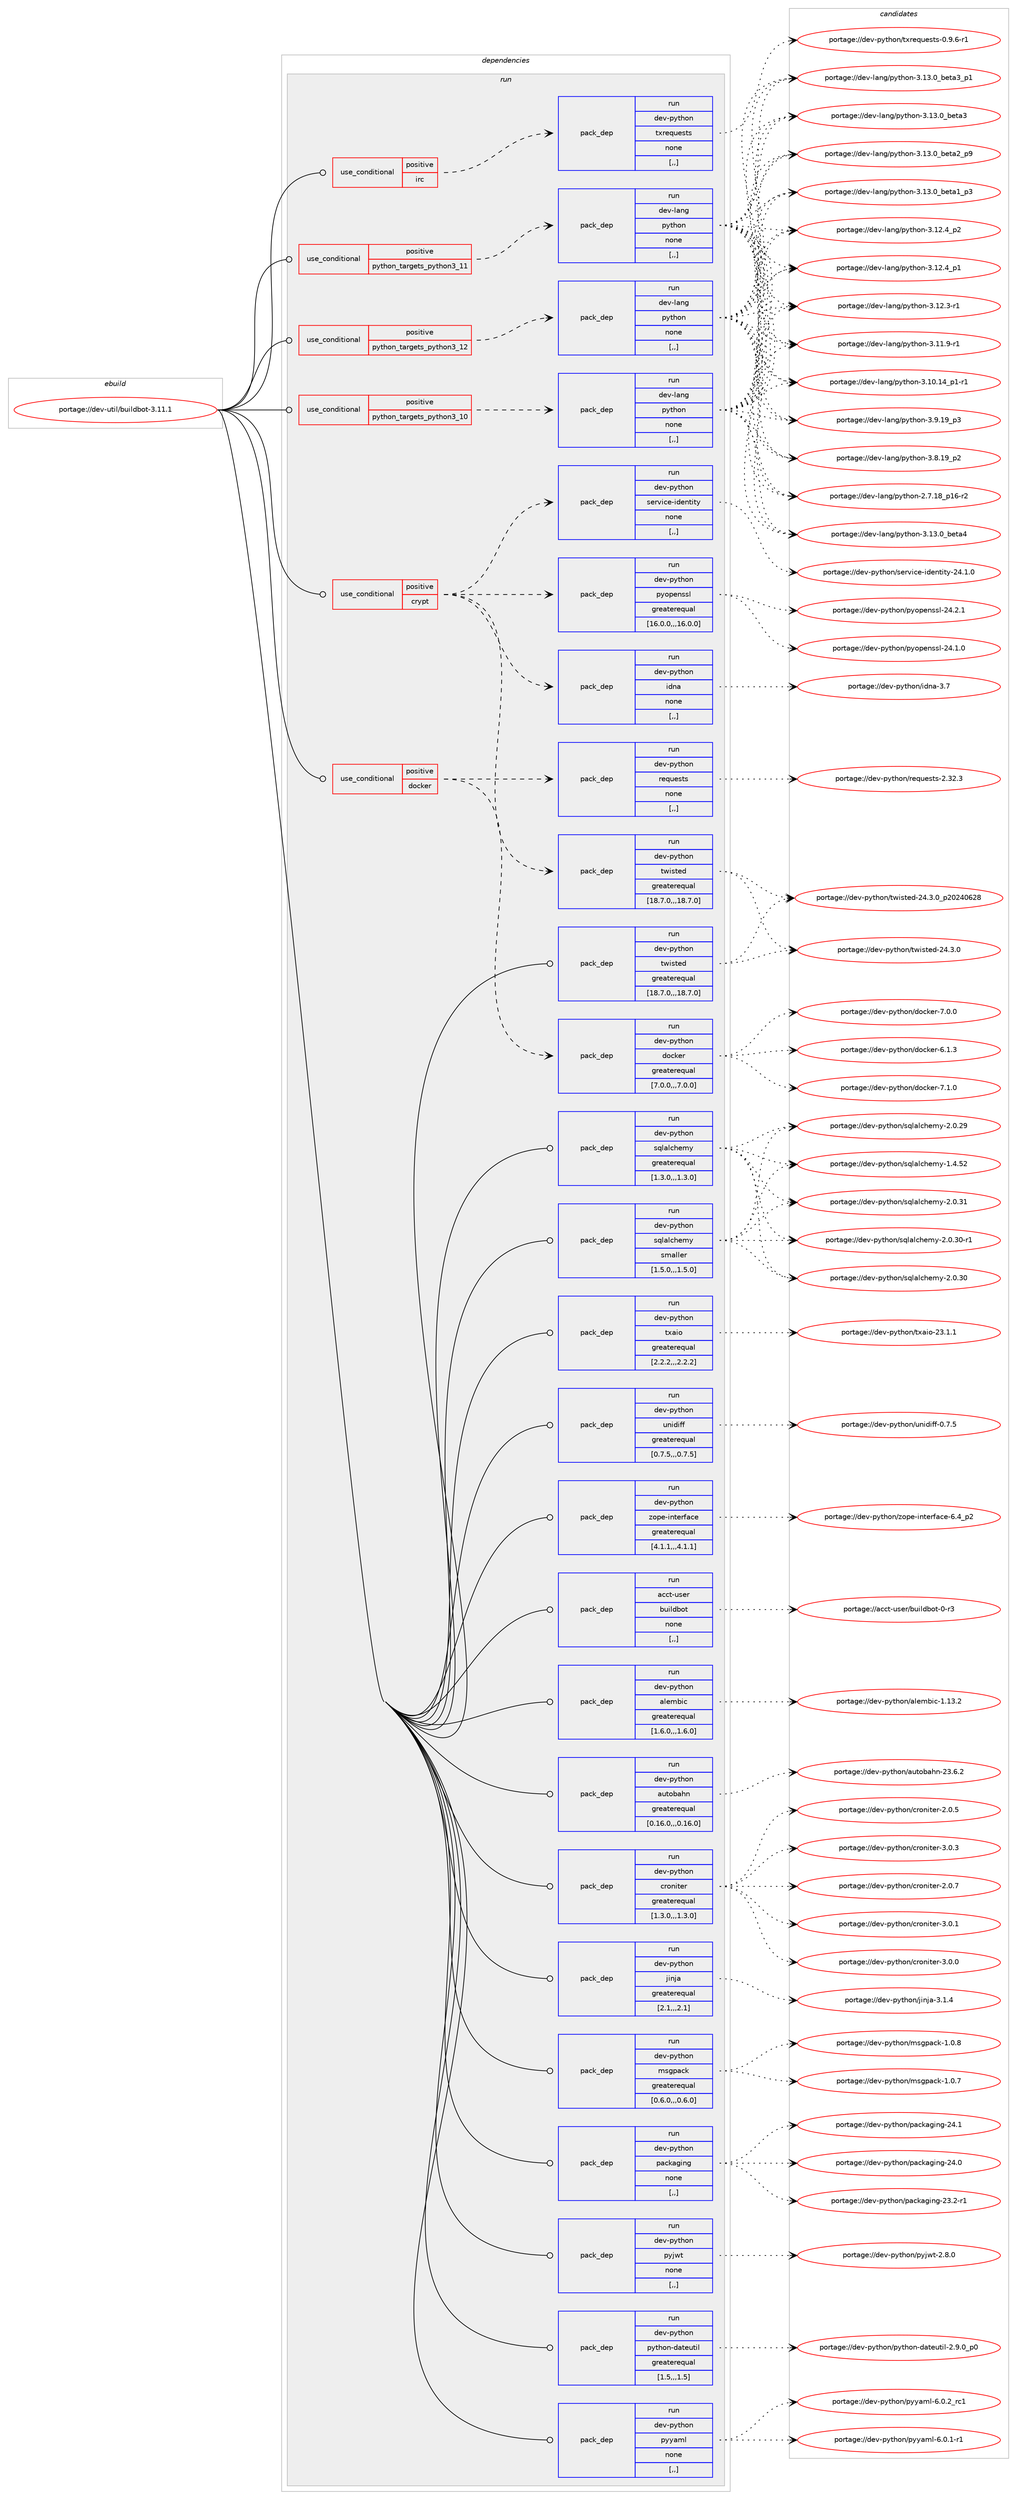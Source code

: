 digraph prolog {

# *************
# Graph options
# *************

newrank=true;
concentrate=true;
compound=true;
graph [rankdir=LR,fontname=Helvetica,fontsize=10,ranksep=1.5];#, ranksep=2.5, nodesep=0.2];
edge  [arrowhead=vee];
node  [fontname=Helvetica,fontsize=10];

# **********
# The ebuild
# **********

subgraph cluster_leftcol {
color=gray;
label=<<i>ebuild</i>>;
id [label="portage://dev-util/buildbot-3.11.1", color=red, width=4, href="../dev-util/buildbot-3.11.1.svg"];
}

# ****************
# The dependencies
# ****************

subgraph cluster_midcol {
color=gray;
label=<<i>dependencies</i>>;
subgraph cluster_compile {
fillcolor="#eeeeee";
style=filled;
label=<<i>compile</i>>;
}
subgraph cluster_compileandrun {
fillcolor="#eeeeee";
style=filled;
label=<<i>compile and run</i>>;
}
subgraph cluster_run {
fillcolor="#eeeeee";
style=filled;
label=<<i>run</i>>;
subgraph cond59259 {
dependency210800 [label=<<TABLE BORDER="0" CELLBORDER="1" CELLSPACING="0" CELLPADDING="4"><TR><TD ROWSPAN="3" CELLPADDING="10">use_conditional</TD></TR><TR><TD>positive</TD></TR><TR><TD>crypt</TD></TR></TABLE>>, shape=none, color=red];
subgraph pack150145 {
dependency210801 [label=<<TABLE BORDER="0" CELLBORDER="1" CELLSPACING="0" CELLPADDING="4" WIDTH="220"><TR><TD ROWSPAN="6" CELLPADDING="30">pack_dep</TD></TR><TR><TD WIDTH="110">run</TD></TR><TR><TD>dev-python</TD></TR><TR><TD>pyopenssl</TD></TR><TR><TD>greaterequal</TD></TR><TR><TD>[16.0.0,,,16.0.0]</TD></TR></TABLE>>, shape=none, color=blue];
}
dependency210800:e -> dependency210801:w [weight=20,style="dashed",arrowhead="vee"];
subgraph pack150146 {
dependency210802 [label=<<TABLE BORDER="0" CELLBORDER="1" CELLSPACING="0" CELLPADDING="4" WIDTH="220"><TR><TD ROWSPAN="6" CELLPADDING="30">pack_dep</TD></TR><TR><TD WIDTH="110">run</TD></TR><TR><TD>dev-python</TD></TR><TR><TD>service-identity</TD></TR><TR><TD>none</TD></TR><TR><TD>[,,]</TD></TR></TABLE>>, shape=none, color=blue];
}
dependency210800:e -> dependency210802:w [weight=20,style="dashed",arrowhead="vee"];
subgraph pack150147 {
dependency210803 [label=<<TABLE BORDER="0" CELLBORDER="1" CELLSPACING="0" CELLPADDING="4" WIDTH="220"><TR><TD ROWSPAN="6" CELLPADDING="30">pack_dep</TD></TR><TR><TD WIDTH="110">run</TD></TR><TR><TD>dev-python</TD></TR><TR><TD>twisted</TD></TR><TR><TD>greaterequal</TD></TR><TR><TD>[18.7.0,,,18.7.0]</TD></TR></TABLE>>, shape=none, color=blue];
}
dependency210800:e -> dependency210803:w [weight=20,style="dashed",arrowhead="vee"];
subgraph pack150148 {
dependency210804 [label=<<TABLE BORDER="0" CELLBORDER="1" CELLSPACING="0" CELLPADDING="4" WIDTH="220"><TR><TD ROWSPAN="6" CELLPADDING="30">pack_dep</TD></TR><TR><TD WIDTH="110">run</TD></TR><TR><TD>dev-python</TD></TR><TR><TD>idna</TD></TR><TR><TD>none</TD></TR><TR><TD>[,,]</TD></TR></TABLE>>, shape=none, color=blue];
}
dependency210800:e -> dependency210804:w [weight=20,style="dashed",arrowhead="vee"];
}
id:e -> dependency210800:w [weight=20,style="solid",arrowhead="odot"];
subgraph cond59260 {
dependency210805 [label=<<TABLE BORDER="0" CELLBORDER="1" CELLSPACING="0" CELLPADDING="4"><TR><TD ROWSPAN="3" CELLPADDING="10">use_conditional</TD></TR><TR><TD>positive</TD></TR><TR><TD>docker</TD></TR></TABLE>>, shape=none, color=red];
subgraph pack150149 {
dependency210806 [label=<<TABLE BORDER="0" CELLBORDER="1" CELLSPACING="0" CELLPADDING="4" WIDTH="220"><TR><TD ROWSPAN="6" CELLPADDING="30">pack_dep</TD></TR><TR><TD WIDTH="110">run</TD></TR><TR><TD>dev-python</TD></TR><TR><TD>docker</TD></TR><TR><TD>greaterequal</TD></TR><TR><TD>[7.0.0,,,7.0.0]</TD></TR></TABLE>>, shape=none, color=blue];
}
dependency210805:e -> dependency210806:w [weight=20,style="dashed",arrowhead="vee"];
subgraph pack150150 {
dependency210807 [label=<<TABLE BORDER="0" CELLBORDER="1" CELLSPACING="0" CELLPADDING="4" WIDTH="220"><TR><TD ROWSPAN="6" CELLPADDING="30">pack_dep</TD></TR><TR><TD WIDTH="110">run</TD></TR><TR><TD>dev-python</TD></TR><TR><TD>requests</TD></TR><TR><TD>none</TD></TR><TR><TD>[,,]</TD></TR></TABLE>>, shape=none, color=blue];
}
dependency210805:e -> dependency210807:w [weight=20,style="dashed",arrowhead="vee"];
}
id:e -> dependency210805:w [weight=20,style="solid",arrowhead="odot"];
subgraph cond59261 {
dependency210808 [label=<<TABLE BORDER="0" CELLBORDER="1" CELLSPACING="0" CELLPADDING="4"><TR><TD ROWSPAN="3" CELLPADDING="10">use_conditional</TD></TR><TR><TD>positive</TD></TR><TR><TD>irc</TD></TR></TABLE>>, shape=none, color=red];
subgraph pack150151 {
dependency210809 [label=<<TABLE BORDER="0" CELLBORDER="1" CELLSPACING="0" CELLPADDING="4" WIDTH="220"><TR><TD ROWSPAN="6" CELLPADDING="30">pack_dep</TD></TR><TR><TD WIDTH="110">run</TD></TR><TR><TD>dev-python</TD></TR><TR><TD>txrequests</TD></TR><TR><TD>none</TD></TR><TR><TD>[,,]</TD></TR></TABLE>>, shape=none, color=blue];
}
dependency210808:e -> dependency210809:w [weight=20,style="dashed",arrowhead="vee"];
}
id:e -> dependency210808:w [weight=20,style="solid",arrowhead="odot"];
subgraph cond59262 {
dependency210810 [label=<<TABLE BORDER="0" CELLBORDER="1" CELLSPACING="0" CELLPADDING="4"><TR><TD ROWSPAN="3" CELLPADDING="10">use_conditional</TD></TR><TR><TD>positive</TD></TR><TR><TD>python_targets_python3_10</TD></TR></TABLE>>, shape=none, color=red];
subgraph pack150152 {
dependency210811 [label=<<TABLE BORDER="0" CELLBORDER="1" CELLSPACING="0" CELLPADDING="4" WIDTH="220"><TR><TD ROWSPAN="6" CELLPADDING="30">pack_dep</TD></TR><TR><TD WIDTH="110">run</TD></TR><TR><TD>dev-lang</TD></TR><TR><TD>python</TD></TR><TR><TD>none</TD></TR><TR><TD>[,,]</TD></TR></TABLE>>, shape=none, color=blue];
}
dependency210810:e -> dependency210811:w [weight=20,style="dashed",arrowhead="vee"];
}
id:e -> dependency210810:w [weight=20,style="solid",arrowhead="odot"];
subgraph cond59263 {
dependency210812 [label=<<TABLE BORDER="0" CELLBORDER="1" CELLSPACING="0" CELLPADDING="4"><TR><TD ROWSPAN="3" CELLPADDING="10">use_conditional</TD></TR><TR><TD>positive</TD></TR><TR><TD>python_targets_python3_11</TD></TR></TABLE>>, shape=none, color=red];
subgraph pack150153 {
dependency210813 [label=<<TABLE BORDER="0" CELLBORDER="1" CELLSPACING="0" CELLPADDING="4" WIDTH="220"><TR><TD ROWSPAN="6" CELLPADDING="30">pack_dep</TD></TR><TR><TD WIDTH="110">run</TD></TR><TR><TD>dev-lang</TD></TR><TR><TD>python</TD></TR><TR><TD>none</TD></TR><TR><TD>[,,]</TD></TR></TABLE>>, shape=none, color=blue];
}
dependency210812:e -> dependency210813:w [weight=20,style="dashed",arrowhead="vee"];
}
id:e -> dependency210812:w [weight=20,style="solid",arrowhead="odot"];
subgraph cond59264 {
dependency210814 [label=<<TABLE BORDER="0" CELLBORDER="1" CELLSPACING="0" CELLPADDING="4"><TR><TD ROWSPAN="3" CELLPADDING="10">use_conditional</TD></TR><TR><TD>positive</TD></TR><TR><TD>python_targets_python3_12</TD></TR></TABLE>>, shape=none, color=red];
subgraph pack150154 {
dependency210815 [label=<<TABLE BORDER="0" CELLBORDER="1" CELLSPACING="0" CELLPADDING="4" WIDTH="220"><TR><TD ROWSPAN="6" CELLPADDING="30">pack_dep</TD></TR><TR><TD WIDTH="110">run</TD></TR><TR><TD>dev-lang</TD></TR><TR><TD>python</TD></TR><TR><TD>none</TD></TR><TR><TD>[,,]</TD></TR></TABLE>>, shape=none, color=blue];
}
dependency210814:e -> dependency210815:w [weight=20,style="dashed",arrowhead="vee"];
}
id:e -> dependency210814:w [weight=20,style="solid",arrowhead="odot"];
subgraph pack150155 {
dependency210816 [label=<<TABLE BORDER="0" CELLBORDER="1" CELLSPACING="0" CELLPADDING="4" WIDTH="220"><TR><TD ROWSPAN="6" CELLPADDING="30">pack_dep</TD></TR><TR><TD WIDTH="110">run</TD></TR><TR><TD>acct-user</TD></TR><TR><TD>buildbot</TD></TR><TR><TD>none</TD></TR><TR><TD>[,,]</TD></TR></TABLE>>, shape=none, color=blue];
}
id:e -> dependency210816:w [weight=20,style="solid",arrowhead="odot"];
subgraph pack150156 {
dependency210817 [label=<<TABLE BORDER="0" CELLBORDER="1" CELLSPACING="0" CELLPADDING="4" WIDTH="220"><TR><TD ROWSPAN="6" CELLPADDING="30">pack_dep</TD></TR><TR><TD WIDTH="110">run</TD></TR><TR><TD>dev-python</TD></TR><TR><TD>alembic</TD></TR><TR><TD>greaterequal</TD></TR><TR><TD>[1.6.0,,,1.6.0]</TD></TR></TABLE>>, shape=none, color=blue];
}
id:e -> dependency210817:w [weight=20,style="solid",arrowhead="odot"];
subgraph pack150157 {
dependency210818 [label=<<TABLE BORDER="0" CELLBORDER="1" CELLSPACING="0" CELLPADDING="4" WIDTH="220"><TR><TD ROWSPAN="6" CELLPADDING="30">pack_dep</TD></TR><TR><TD WIDTH="110">run</TD></TR><TR><TD>dev-python</TD></TR><TR><TD>autobahn</TD></TR><TR><TD>greaterequal</TD></TR><TR><TD>[0.16.0,,,0.16.0]</TD></TR></TABLE>>, shape=none, color=blue];
}
id:e -> dependency210818:w [weight=20,style="solid",arrowhead="odot"];
subgraph pack150158 {
dependency210819 [label=<<TABLE BORDER="0" CELLBORDER="1" CELLSPACING="0" CELLPADDING="4" WIDTH="220"><TR><TD ROWSPAN="6" CELLPADDING="30">pack_dep</TD></TR><TR><TD WIDTH="110">run</TD></TR><TR><TD>dev-python</TD></TR><TR><TD>croniter</TD></TR><TR><TD>greaterequal</TD></TR><TR><TD>[1.3.0,,,1.3.0]</TD></TR></TABLE>>, shape=none, color=blue];
}
id:e -> dependency210819:w [weight=20,style="solid",arrowhead="odot"];
subgraph pack150159 {
dependency210820 [label=<<TABLE BORDER="0" CELLBORDER="1" CELLSPACING="0" CELLPADDING="4" WIDTH="220"><TR><TD ROWSPAN="6" CELLPADDING="30">pack_dep</TD></TR><TR><TD WIDTH="110">run</TD></TR><TR><TD>dev-python</TD></TR><TR><TD>jinja</TD></TR><TR><TD>greaterequal</TD></TR><TR><TD>[2.1,,,2.1]</TD></TR></TABLE>>, shape=none, color=blue];
}
id:e -> dependency210820:w [weight=20,style="solid",arrowhead="odot"];
subgraph pack150160 {
dependency210821 [label=<<TABLE BORDER="0" CELLBORDER="1" CELLSPACING="0" CELLPADDING="4" WIDTH="220"><TR><TD ROWSPAN="6" CELLPADDING="30">pack_dep</TD></TR><TR><TD WIDTH="110">run</TD></TR><TR><TD>dev-python</TD></TR><TR><TD>msgpack</TD></TR><TR><TD>greaterequal</TD></TR><TR><TD>[0.6.0,,,0.6.0]</TD></TR></TABLE>>, shape=none, color=blue];
}
id:e -> dependency210821:w [weight=20,style="solid",arrowhead="odot"];
subgraph pack150161 {
dependency210822 [label=<<TABLE BORDER="0" CELLBORDER="1" CELLSPACING="0" CELLPADDING="4" WIDTH="220"><TR><TD ROWSPAN="6" CELLPADDING="30">pack_dep</TD></TR><TR><TD WIDTH="110">run</TD></TR><TR><TD>dev-python</TD></TR><TR><TD>packaging</TD></TR><TR><TD>none</TD></TR><TR><TD>[,,]</TD></TR></TABLE>>, shape=none, color=blue];
}
id:e -> dependency210822:w [weight=20,style="solid",arrowhead="odot"];
subgraph pack150162 {
dependency210823 [label=<<TABLE BORDER="0" CELLBORDER="1" CELLSPACING="0" CELLPADDING="4" WIDTH="220"><TR><TD ROWSPAN="6" CELLPADDING="30">pack_dep</TD></TR><TR><TD WIDTH="110">run</TD></TR><TR><TD>dev-python</TD></TR><TR><TD>pyjwt</TD></TR><TR><TD>none</TD></TR><TR><TD>[,,]</TD></TR></TABLE>>, shape=none, color=blue];
}
id:e -> dependency210823:w [weight=20,style="solid",arrowhead="odot"];
subgraph pack150163 {
dependency210824 [label=<<TABLE BORDER="0" CELLBORDER="1" CELLSPACING="0" CELLPADDING="4" WIDTH="220"><TR><TD ROWSPAN="6" CELLPADDING="30">pack_dep</TD></TR><TR><TD WIDTH="110">run</TD></TR><TR><TD>dev-python</TD></TR><TR><TD>python-dateutil</TD></TR><TR><TD>greaterequal</TD></TR><TR><TD>[1.5,,,1.5]</TD></TR></TABLE>>, shape=none, color=blue];
}
id:e -> dependency210824:w [weight=20,style="solid",arrowhead="odot"];
subgraph pack150164 {
dependency210825 [label=<<TABLE BORDER="0" CELLBORDER="1" CELLSPACING="0" CELLPADDING="4" WIDTH="220"><TR><TD ROWSPAN="6" CELLPADDING="30">pack_dep</TD></TR><TR><TD WIDTH="110">run</TD></TR><TR><TD>dev-python</TD></TR><TR><TD>pyyaml</TD></TR><TR><TD>none</TD></TR><TR><TD>[,,]</TD></TR></TABLE>>, shape=none, color=blue];
}
id:e -> dependency210825:w [weight=20,style="solid",arrowhead="odot"];
subgraph pack150165 {
dependency210826 [label=<<TABLE BORDER="0" CELLBORDER="1" CELLSPACING="0" CELLPADDING="4" WIDTH="220"><TR><TD ROWSPAN="6" CELLPADDING="30">pack_dep</TD></TR><TR><TD WIDTH="110">run</TD></TR><TR><TD>dev-python</TD></TR><TR><TD>sqlalchemy</TD></TR><TR><TD>greaterequal</TD></TR><TR><TD>[1.3.0,,,1.3.0]</TD></TR></TABLE>>, shape=none, color=blue];
}
id:e -> dependency210826:w [weight=20,style="solid",arrowhead="odot"];
subgraph pack150166 {
dependency210827 [label=<<TABLE BORDER="0" CELLBORDER="1" CELLSPACING="0" CELLPADDING="4" WIDTH="220"><TR><TD ROWSPAN="6" CELLPADDING="30">pack_dep</TD></TR><TR><TD WIDTH="110">run</TD></TR><TR><TD>dev-python</TD></TR><TR><TD>sqlalchemy</TD></TR><TR><TD>smaller</TD></TR><TR><TD>[1.5.0,,,1.5.0]</TD></TR></TABLE>>, shape=none, color=blue];
}
id:e -> dependency210827:w [weight=20,style="solid",arrowhead="odot"];
subgraph pack150167 {
dependency210828 [label=<<TABLE BORDER="0" CELLBORDER="1" CELLSPACING="0" CELLPADDING="4" WIDTH="220"><TR><TD ROWSPAN="6" CELLPADDING="30">pack_dep</TD></TR><TR><TD WIDTH="110">run</TD></TR><TR><TD>dev-python</TD></TR><TR><TD>twisted</TD></TR><TR><TD>greaterequal</TD></TR><TR><TD>[18.7.0,,,18.7.0]</TD></TR></TABLE>>, shape=none, color=blue];
}
id:e -> dependency210828:w [weight=20,style="solid",arrowhead="odot"];
subgraph pack150168 {
dependency210829 [label=<<TABLE BORDER="0" CELLBORDER="1" CELLSPACING="0" CELLPADDING="4" WIDTH="220"><TR><TD ROWSPAN="6" CELLPADDING="30">pack_dep</TD></TR><TR><TD WIDTH="110">run</TD></TR><TR><TD>dev-python</TD></TR><TR><TD>txaio</TD></TR><TR><TD>greaterequal</TD></TR><TR><TD>[2.2.2,,,2.2.2]</TD></TR></TABLE>>, shape=none, color=blue];
}
id:e -> dependency210829:w [weight=20,style="solid",arrowhead="odot"];
subgraph pack150169 {
dependency210830 [label=<<TABLE BORDER="0" CELLBORDER="1" CELLSPACING="0" CELLPADDING="4" WIDTH="220"><TR><TD ROWSPAN="6" CELLPADDING="30">pack_dep</TD></TR><TR><TD WIDTH="110">run</TD></TR><TR><TD>dev-python</TD></TR><TR><TD>unidiff</TD></TR><TR><TD>greaterequal</TD></TR><TR><TD>[0.7.5,,,0.7.5]</TD></TR></TABLE>>, shape=none, color=blue];
}
id:e -> dependency210830:w [weight=20,style="solid",arrowhead="odot"];
subgraph pack150170 {
dependency210831 [label=<<TABLE BORDER="0" CELLBORDER="1" CELLSPACING="0" CELLPADDING="4" WIDTH="220"><TR><TD ROWSPAN="6" CELLPADDING="30">pack_dep</TD></TR><TR><TD WIDTH="110">run</TD></TR><TR><TD>dev-python</TD></TR><TR><TD>zope-interface</TD></TR><TR><TD>greaterequal</TD></TR><TR><TD>[4.1.1,,,4.1.1]</TD></TR></TABLE>>, shape=none, color=blue];
}
id:e -> dependency210831:w [weight=20,style="solid",arrowhead="odot"];
}
}

# **************
# The candidates
# **************

subgraph cluster_choices {
rank=same;
color=gray;
label=<<i>candidates</i>>;

subgraph choice150145 {
color=black;
nodesep=1;
choice100101118451121211161041111104711212111111210111011511510845505246504649 [label="portage://dev-python/pyopenssl-24.2.1", color=red, width=4,href="../dev-python/pyopenssl-24.2.1.svg"];
choice100101118451121211161041111104711212111111210111011511510845505246494648 [label="portage://dev-python/pyopenssl-24.1.0", color=red, width=4,href="../dev-python/pyopenssl-24.1.0.svg"];
dependency210801:e -> choice100101118451121211161041111104711212111111210111011511510845505246504649:w [style=dotted,weight="100"];
dependency210801:e -> choice100101118451121211161041111104711212111111210111011511510845505246494648:w [style=dotted,weight="100"];
}
subgraph choice150146 {
color=black;
nodesep=1;
choice1001011184511212111610411111047115101114118105991014510510010111011610511612145505246494648 [label="portage://dev-python/service-identity-24.1.0", color=red, width=4,href="../dev-python/service-identity-24.1.0.svg"];
dependency210802:e -> choice1001011184511212111610411111047115101114118105991014510510010111011610511612145505246494648:w [style=dotted,weight="100"];
}
subgraph choice150147 {
color=black;
nodesep=1;
choice100101118451121211161041111104711611910511511610110045505246514648951125048505248545056 [label="portage://dev-python/twisted-24.3.0_p20240628", color=red, width=4,href="../dev-python/twisted-24.3.0_p20240628.svg"];
choice100101118451121211161041111104711611910511511610110045505246514648 [label="portage://dev-python/twisted-24.3.0", color=red, width=4,href="../dev-python/twisted-24.3.0.svg"];
dependency210803:e -> choice100101118451121211161041111104711611910511511610110045505246514648951125048505248545056:w [style=dotted,weight="100"];
dependency210803:e -> choice100101118451121211161041111104711611910511511610110045505246514648:w [style=dotted,weight="100"];
}
subgraph choice150148 {
color=black;
nodesep=1;
choice10010111845112121116104111110471051001109745514655 [label="portage://dev-python/idna-3.7", color=red, width=4,href="../dev-python/idna-3.7.svg"];
dependency210804:e -> choice10010111845112121116104111110471051001109745514655:w [style=dotted,weight="100"];
}
subgraph choice150149 {
color=black;
nodesep=1;
choice100101118451121211161041111104710011199107101114455546494648 [label="portage://dev-python/docker-7.1.0", color=red, width=4,href="../dev-python/docker-7.1.0.svg"];
choice100101118451121211161041111104710011199107101114455546484648 [label="portage://dev-python/docker-7.0.0", color=red, width=4,href="../dev-python/docker-7.0.0.svg"];
choice100101118451121211161041111104710011199107101114455446494651 [label="portage://dev-python/docker-6.1.3", color=red, width=4,href="../dev-python/docker-6.1.3.svg"];
dependency210806:e -> choice100101118451121211161041111104710011199107101114455546494648:w [style=dotted,weight="100"];
dependency210806:e -> choice100101118451121211161041111104710011199107101114455546484648:w [style=dotted,weight="100"];
dependency210806:e -> choice100101118451121211161041111104710011199107101114455446494651:w [style=dotted,weight="100"];
}
subgraph choice150150 {
color=black;
nodesep=1;
choice100101118451121211161041111104711410111311710111511611545504651504651 [label="portage://dev-python/requests-2.32.3", color=red, width=4,href="../dev-python/requests-2.32.3.svg"];
dependency210807:e -> choice100101118451121211161041111104711410111311710111511611545504651504651:w [style=dotted,weight="100"];
}
subgraph choice150151 {
color=black;
nodesep=1;
choice10010111845112121116104111110471161201141011131171011151161154548465746544511449 [label="portage://dev-python/txrequests-0.9.6-r1", color=red, width=4,href="../dev-python/txrequests-0.9.6-r1.svg"];
dependency210809:e -> choice10010111845112121116104111110471161201141011131171011151161154548465746544511449:w [style=dotted,weight="100"];
}
subgraph choice150152 {
color=black;
nodesep=1;
choice1001011184510897110103471121211161041111104551464951464895981011169752 [label="portage://dev-lang/python-3.13.0_beta4", color=red, width=4,href="../dev-lang/python-3.13.0_beta4.svg"];
choice10010111845108971101034711212111610411111045514649514648959810111697519511249 [label="portage://dev-lang/python-3.13.0_beta3_p1", color=red, width=4,href="../dev-lang/python-3.13.0_beta3_p1.svg"];
choice1001011184510897110103471121211161041111104551464951464895981011169751 [label="portage://dev-lang/python-3.13.0_beta3", color=red, width=4,href="../dev-lang/python-3.13.0_beta3.svg"];
choice10010111845108971101034711212111610411111045514649514648959810111697509511257 [label="portage://dev-lang/python-3.13.0_beta2_p9", color=red, width=4,href="../dev-lang/python-3.13.0_beta2_p9.svg"];
choice10010111845108971101034711212111610411111045514649514648959810111697499511251 [label="portage://dev-lang/python-3.13.0_beta1_p3", color=red, width=4,href="../dev-lang/python-3.13.0_beta1_p3.svg"];
choice100101118451089711010347112121116104111110455146495046529511250 [label="portage://dev-lang/python-3.12.4_p2", color=red, width=4,href="../dev-lang/python-3.12.4_p2.svg"];
choice100101118451089711010347112121116104111110455146495046529511249 [label="portage://dev-lang/python-3.12.4_p1", color=red, width=4,href="../dev-lang/python-3.12.4_p1.svg"];
choice100101118451089711010347112121116104111110455146495046514511449 [label="portage://dev-lang/python-3.12.3-r1", color=red, width=4,href="../dev-lang/python-3.12.3-r1.svg"];
choice100101118451089711010347112121116104111110455146494946574511449 [label="portage://dev-lang/python-3.11.9-r1", color=red, width=4,href="../dev-lang/python-3.11.9-r1.svg"];
choice100101118451089711010347112121116104111110455146494846495295112494511449 [label="portage://dev-lang/python-3.10.14_p1-r1", color=red, width=4,href="../dev-lang/python-3.10.14_p1-r1.svg"];
choice100101118451089711010347112121116104111110455146574649579511251 [label="portage://dev-lang/python-3.9.19_p3", color=red, width=4,href="../dev-lang/python-3.9.19_p3.svg"];
choice100101118451089711010347112121116104111110455146564649579511250 [label="portage://dev-lang/python-3.8.19_p2", color=red, width=4,href="../dev-lang/python-3.8.19_p2.svg"];
choice100101118451089711010347112121116104111110455046554649569511249544511450 [label="portage://dev-lang/python-2.7.18_p16-r2", color=red, width=4,href="../dev-lang/python-2.7.18_p16-r2.svg"];
dependency210811:e -> choice1001011184510897110103471121211161041111104551464951464895981011169752:w [style=dotted,weight="100"];
dependency210811:e -> choice10010111845108971101034711212111610411111045514649514648959810111697519511249:w [style=dotted,weight="100"];
dependency210811:e -> choice1001011184510897110103471121211161041111104551464951464895981011169751:w [style=dotted,weight="100"];
dependency210811:e -> choice10010111845108971101034711212111610411111045514649514648959810111697509511257:w [style=dotted,weight="100"];
dependency210811:e -> choice10010111845108971101034711212111610411111045514649514648959810111697499511251:w [style=dotted,weight="100"];
dependency210811:e -> choice100101118451089711010347112121116104111110455146495046529511250:w [style=dotted,weight="100"];
dependency210811:e -> choice100101118451089711010347112121116104111110455146495046529511249:w [style=dotted,weight="100"];
dependency210811:e -> choice100101118451089711010347112121116104111110455146495046514511449:w [style=dotted,weight="100"];
dependency210811:e -> choice100101118451089711010347112121116104111110455146494946574511449:w [style=dotted,weight="100"];
dependency210811:e -> choice100101118451089711010347112121116104111110455146494846495295112494511449:w [style=dotted,weight="100"];
dependency210811:e -> choice100101118451089711010347112121116104111110455146574649579511251:w [style=dotted,weight="100"];
dependency210811:e -> choice100101118451089711010347112121116104111110455146564649579511250:w [style=dotted,weight="100"];
dependency210811:e -> choice100101118451089711010347112121116104111110455046554649569511249544511450:w [style=dotted,weight="100"];
}
subgraph choice150153 {
color=black;
nodesep=1;
choice1001011184510897110103471121211161041111104551464951464895981011169752 [label="portage://dev-lang/python-3.13.0_beta4", color=red, width=4,href="../dev-lang/python-3.13.0_beta4.svg"];
choice10010111845108971101034711212111610411111045514649514648959810111697519511249 [label="portage://dev-lang/python-3.13.0_beta3_p1", color=red, width=4,href="../dev-lang/python-3.13.0_beta3_p1.svg"];
choice1001011184510897110103471121211161041111104551464951464895981011169751 [label="portage://dev-lang/python-3.13.0_beta3", color=red, width=4,href="../dev-lang/python-3.13.0_beta3.svg"];
choice10010111845108971101034711212111610411111045514649514648959810111697509511257 [label="portage://dev-lang/python-3.13.0_beta2_p9", color=red, width=4,href="../dev-lang/python-3.13.0_beta2_p9.svg"];
choice10010111845108971101034711212111610411111045514649514648959810111697499511251 [label="portage://dev-lang/python-3.13.0_beta1_p3", color=red, width=4,href="../dev-lang/python-3.13.0_beta1_p3.svg"];
choice100101118451089711010347112121116104111110455146495046529511250 [label="portage://dev-lang/python-3.12.4_p2", color=red, width=4,href="../dev-lang/python-3.12.4_p2.svg"];
choice100101118451089711010347112121116104111110455146495046529511249 [label="portage://dev-lang/python-3.12.4_p1", color=red, width=4,href="../dev-lang/python-3.12.4_p1.svg"];
choice100101118451089711010347112121116104111110455146495046514511449 [label="portage://dev-lang/python-3.12.3-r1", color=red, width=4,href="../dev-lang/python-3.12.3-r1.svg"];
choice100101118451089711010347112121116104111110455146494946574511449 [label="portage://dev-lang/python-3.11.9-r1", color=red, width=4,href="../dev-lang/python-3.11.9-r1.svg"];
choice100101118451089711010347112121116104111110455146494846495295112494511449 [label="portage://dev-lang/python-3.10.14_p1-r1", color=red, width=4,href="../dev-lang/python-3.10.14_p1-r1.svg"];
choice100101118451089711010347112121116104111110455146574649579511251 [label="portage://dev-lang/python-3.9.19_p3", color=red, width=4,href="../dev-lang/python-3.9.19_p3.svg"];
choice100101118451089711010347112121116104111110455146564649579511250 [label="portage://dev-lang/python-3.8.19_p2", color=red, width=4,href="../dev-lang/python-3.8.19_p2.svg"];
choice100101118451089711010347112121116104111110455046554649569511249544511450 [label="portage://dev-lang/python-2.7.18_p16-r2", color=red, width=4,href="../dev-lang/python-2.7.18_p16-r2.svg"];
dependency210813:e -> choice1001011184510897110103471121211161041111104551464951464895981011169752:w [style=dotted,weight="100"];
dependency210813:e -> choice10010111845108971101034711212111610411111045514649514648959810111697519511249:w [style=dotted,weight="100"];
dependency210813:e -> choice1001011184510897110103471121211161041111104551464951464895981011169751:w [style=dotted,weight="100"];
dependency210813:e -> choice10010111845108971101034711212111610411111045514649514648959810111697509511257:w [style=dotted,weight="100"];
dependency210813:e -> choice10010111845108971101034711212111610411111045514649514648959810111697499511251:w [style=dotted,weight="100"];
dependency210813:e -> choice100101118451089711010347112121116104111110455146495046529511250:w [style=dotted,weight="100"];
dependency210813:e -> choice100101118451089711010347112121116104111110455146495046529511249:w [style=dotted,weight="100"];
dependency210813:e -> choice100101118451089711010347112121116104111110455146495046514511449:w [style=dotted,weight="100"];
dependency210813:e -> choice100101118451089711010347112121116104111110455146494946574511449:w [style=dotted,weight="100"];
dependency210813:e -> choice100101118451089711010347112121116104111110455146494846495295112494511449:w [style=dotted,weight="100"];
dependency210813:e -> choice100101118451089711010347112121116104111110455146574649579511251:w [style=dotted,weight="100"];
dependency210813:e -> choice100101118451089711010347112121116104111110455146564649579511250:w [style=dotted,weight="100"];
dependency210813:e -> choice100101118451089711010347112121116104111110455046554649569511249544511450:w [style=dotted,weight="100"];
}
subgraph choice150154 {
color=black;
nodesep=1;
choice1001011184510897110103471121211161041111104551464951464895981011169752 [label="portage://dev-lang/python-3.13.0_beta4", color=red, width=4,href="../dev-lang/python-3.13.0_beta4.svg"];
choice10010111845108971101034711212111610411111045514649514648959810111697519511249 [label="portage://dev-lang/python-3.13.0_beta3_p1", color=red, width=4,href="../dev-lang/python-3.13.0_beta3_p1.svg"];
choice1001011184510897110103471121211161041111104551464951464895981011169751 [label="portage://dev-lang/python-3.13.0_beta3", color=red, width=4,href="../dev-lang/python-3.13.0_beta3.svg"];
choice10010111845108971101034711212111610411111045514649514648959810111697509511257 [label="portage://dev-lang/python-3.13.0_beta2_p9", color=red, width=4,href="../dev-lang/python-3.13.0_beta2_p9.svg"];
choice10010111845108971101034711212111610411111045514649514648959810111697499511251 [label="portage://dev-lang/python-3.13.0_beta1_p3", color=red, width=4,href="../dev-lang/python-3.13.0_beta1_p3.svg"];
choice100101118451089711010347112121116104111110455146495046529511250 [label="portage://dev-lang/python-3.12.4_p2", color=red, width=4,href="../dev-lang/python-3.12.4_p2.svg"];
choice100101118451089711010347112121116104111110455146495046529511249 [label="portage://dev-lang/python-3.12.4_p1", color=red, width=4,href="../dev-lang/python-3.12.4_p1.svg"];
choice100101118451089711010347112121116104111110455146495046514511449 [label="portage://dev-lang/python-3.12.3-r1", color=red, width=4,href="../dev-lang/python-3.12.3-r1.svg"];
choice100101118451089711010347112121116104111110455146494946574511449 [label="portage://dev-lang/python-3.11.9-r1", color=red, width=4,href="../dev-lang/python-3.11.9-r1.svg"];
choice100101118451089711010347112121116104111110455146494846495295112494511449 [label="portage://dev-lang/python-3.10.14_p1-r1", color=red, width=4,href="../dev-lang/python-3.10.14_p1-r1.svg"];
choice100101118451089711010347112121116104111110455146574649579511251 [label="portage://dev-lang/python-3.9.19_p3", color=red, width=4,href="../dev-lang/python-3.9.19_p3.svg"];
choice100101118451089711010347112121116104111110455146564649579511250 [label="portage://dev-lang/python-3.8.19_p2", color=red, width=4,href="../dev-lang/python-3.8.19_p2.svg"];
choice100101118451089711010347112121116104111110455046554649569511249544511450 [label="portage://dev-lang/python-2.7.18_p16-r2", color=red, width=4,href="../dev-lang/python-2.7.18_p16-r2.svg"];
dependency210815:e -> choice1001011184510897110103471121211161041111104551464951464895981011169752:w [style=dotted,weight="100"];
dependency210815:e -> choice10010111845108971101034711212111610411111045514649514648959810111697519511249:w [style=dotted,weight="100"];
dependency210815:e -> choice1001011184510897110103471121211161041111104551464951464895981011169751:w [style=dotted,weight="100"];
dependency210815:e -> choice10010111845108971101034711212111610411111045514649514648959810111697509511257:w [style=dotted,weight="100"];
dependency210815:e -> choice10010111845108971101034711212111610411111045514649514648959810111697499511251:w [style=dotted,weight="100"];
dependency210815:e -> choice100101118451089711010347112121116104111110455146495046529511250:w [style=dotted,weight="100"];
dependency210815:e -> choice100101118451089711010347112121116104111110455146495046529511249:w [style=dotted,weight="100"];
dependency210815:e -> choice100101118451089711010347112121116104111110455146495046514511449:w [style=dotted,weight="100"];
dependency210815:e -> choice100101118451089711010347112121116104111110455146494946574511449:w [style=dotted,weight="100"];
dependency210815:e -> choice100101118451089711010347112121116104111110455146494846495295112494511449:w [style=dotted,weight="100"];
dependency210815:e -> choice100101118451089711010347112121116104111110455146574649579511251:w [style=dotted,weight="100"];
dependency210815:e -> choice100101118451089711010347112121116104111110455146564649579511250:w [style=dotted,weight="100"];
dependency210815:e -> choice100101118451089711010347112121116104111110455046554649569511249544511450:w [style=dotted,weight="100"];
}
subgraph choice150155 {
color=black;
nodesep=1;
choice9799991164511711510111447981171051081009811111645484511451 [label="portage://acct-user/buildbot-0-r3", color=red, width=4,href="../acct-user/buildbot-0-r3.svg"];
dependency210816:e -> choice9799991164511711510111447981171051081009811111645484511451:w [style=dotted,weight="100"];
}
subgraph choice150156 {
color=black;
nodesep=1;
choice100101118451121211161041111104797108101109981059945494649514650 [label="portage://dev-python/alembic-1.13.2", color=red, width=4,href="../dev-python/alembic-1.13.2.svg"];
dependency210817:e -> choice100101118451121211161041111104797108101109981059945494649514650:w [style=dotted,weight="100"];
}
subgraph choice150157 {
color=black;
nodesep=1;
choice100101118451121211161041111104797117116111989710411045505146544650 [label="portage://dev-python/autobahn-23.6.2", color=red, width=4,href="../dev-python/autobahn-23.6.2.svg"];
dependency210818:e -> choice100101118451121211161041111104797117116111989710411045505146544650:w [style=dotted,weight="100"];
}
subgraph choice150158 {
color=black;
nodesep=1;
choice100101118451121211161041111104799114111110105116101114455146484651 [label="portage://dev-python/croniter-3.0.3", color=red, width=4,href="../dev-python/croniter-3.0.3.svg"];
choice100101118451121211161041111104799114111110105116101114455146484649 [label="portage://dev-python/croniter-3.0.1", color=red, width=4,href="../dev-python/croniter-3.0.1.svg"];
choice100101118451121211161041111104799114111110105116101114455146484648 [label="portage://dev-python/croniter-3.0.0", color=red, width=4,href="../dev-python/croniter-3.0.0.svg"];
choice100101118451121211161041111104799114111110105116101114455046484655 [label="portage://dev-python/croniter-2.0.7", color=red, width=4,href="../dev-python/croniter-2.0.7.svg"];
choice100101118451121211161041111104799114111110105116101114455046484653 [label="portage://dev-python/croniter-2.0.5", color=red, width=4,href="../dev-python/croniter-2.0.5.svg"];
dependency210819:e -> choice100101118451121211161041111104799114111110105116101114455146484651:w [style=dotted,weight="100"];
dependency210819:e -> choice100101118451121211161041111104799114111110105116101114455146484649:w [style=dotted,weight="100"];
dependency210819:e -> choice100101118451121211161041111104799114111110105116101114455146484648:w [style=dotted,weight="100"];
dependency210819:e -> choice100101118451121211161041111104799114111110105116101114455046484655:w [style=dotted,weight="100"];
dependency210819:e -> choice100101118451121211161041111104799114111110105116101114455046484653:w [style=dotted,weight="100"];
}
subgraph choice150159 {
color=black;
nodesep=1;
choice100101118451121211161041111104710610511010697455146494652 [label="portage://dev-python/jinja-3.1.4", color=red, width=4,href="../dev-python/jinja-3.1.4.svg"];
dependency210820:e -> choice100101118451121211161041111104710610511010697455146494652:w [style=dotted,weight="100"];
}
subgraph choice150160 {
color=black;
nodesep=1;
choice10010111845112121116104111110471091151031129799107454946484656 [label="portage://dev-python/msgpack-1.0.8", color=red, width=4,href="../dev-python/msgpack-1.0.8.svg"];
choice10010111845112121116104111110471091151031129799107454946484655 [label="portage://dev-python/msgpack-1.0.7", color=red, width=4,href="../dev-python/msgpack-1.0.7.svg"];
dependency210821:e -> choice10010111845112121116104111110471091151031129799107454946484656:w [style=dotted,weight="100"];
dependency210821:e -> choice10010111845112121116104111110471091151031129799107454946484655:w [style=dotted,weight="100"];
}
subgraph choice150161 {
color=black;
nodesep=1;
choice10010111845112121116104111110471129799107971031051101034550524649 [label="portage://dev-python/packaging-24.1", color=red, width=4,href="../dev-python/packaging-24.1.svg"];
choice10010111845112121116104111110471129799107971031051101034550524648 [label="portage://dev-python/packaging-24.0", color=red, width=4,href="../dev-python/packaging-24.0.svg"];
choice100101118451121211161041111104711297991079710310511010345505146504511449 [label="portage://dev-python/packaging-23.2-r1", color=red, width=4,href="../dev-python/packaging-23.2-r1.svg"];
dependency210822:e -> choice10010111845112121116104111110471129799107971031051101034550524649:w [style=dotted,weight="100"];
dependency210822:e -> choice10010111845112121116104111110471129799107971031051101034550524648:w [style=dotted,weight="100"];
dependency210822:e -> choice100101118451121211161041111104711297991079710310511010345505146504511449:w [style=dotted,weight="100"];
}
subgraph choice150162 {
color=black;
nodesep=1;
choice1001011184511212111610411111047112121106119116455046564648 [label="portage://dev-python/pyjwt-2.8.0", color=red, width=4,href="../dev-python/pyjwt-2.8.0.svg"];
dependency210823:e -> choice1001011184511212111610411111047112121106119116455046564648:w [style=dotted,weight="100"];
}
subgraph choice150163 {
color=black;
nodesep=1;
choice100101118451121211161041111104711212111610411111045100971161011171161051084550465746489511248 [label="portage://dev-python/python-dateutil-2.9.0_p0", color=red, width=4,href="../dev-python/python-dateutil-2.9.0_p0.svg"];
dependency210824:e -> choice100101118451121211161041111104711212111610411111045100971161011171161051084550465746489511248:w [style=dotted,weight="100"];
}
subgraph choice150164 {
color=black;
nodesep=1;
choice100101118451121211161041111104711212112197109108455446484650951149949 [label="portage://dev-python/pyyaml-6.0.2_rc1", color=red, width=4,href="../dev-python/pyyaml-6.0.2_rc1.svg"];
choice1001011184511212111610411111047112121121971091084554464846494511449 [label="portage://dev-python/pyyaml-6.0.1-r1", color=red, width=4,href="../dev-python/pyyaml-6.0.1-r1.svg"];
dependency210825:e -> choice100101118451121211161041111104711212112197109108455446484650951149949:w [style=dotted,weight="100"];
dependency210825:e -> choice1001011184511212111610411111047112121121971091084554464846494511449:w [style=dotted,weight="100"];
}
subgraph choice150165 {
color=black;
nodesep=1;
choice1001011184511212111610411111047115113108971089910410110912145504648465149 [label="portage://dev-python/sqlalchemy-2.0.31", color=red, width=4,href="../dev-python/sqlalchemy-2.0.31.svg"];
choice10010111845112121116104111110471151131089710899104101109121455046484651484511449 [label="portage://dev-python/sqlalchemy-2.0.30-r1", color=red, width=4,href="../dev-python/sqlalchemy-2.0.30-r1.svg"];
choice1001011184511212111610411111047115113108971089910410110912145504648465148 [label="portage://dev-python/sqlalchemy-2.0.30", color=red, width=4,href="../dev-python/sqlalchemy-2.0.30.svg"];
choice1001011184511212111610411111047115113108971089910410110912145504648465057 [label="portage://dev-python/sqlalchemy-2.0.29", color=red, width=4,href="../dev-python/sqlalchemy-2.0.29.svg"];
choice1001011184511212111610411111047115113108971089910410110912145494652465350 [label="portage://dev-python/sqlalchemy-1.4.52", color=red, width=4,href="../dev-python/sqlalchemy-1.4.52.svg"];
dependency210826:e -> choice1001011184511212111610411111047115113108971089910410110912145504648465149:w [style=dotted,weight="100"];
dependency210826:e -> choice10010111845112121116104111110471151131089710899104101109121455046484651484511449:w [style=dotted,weight="100"];
dependency210826:e -> choice1001011184511212111610411111047115113108971089910410110912145504648465148:w [style=dotted,weight="100"];
dependency210826:e -> choice1001011184511212111610411111047115113108971089910410110912145504648465057:w [style=dotted,weight="100"];
dependency210826:e -> choice1001011184511212111610411111047115113108971089910410110912145494652465350:w [style=dotted,weight="100"];
}
subgraph choice150166 {
color=black;
nodesep=1;
choice1001011184511212111610411111047115113108971089910410110912145504648465149 [label="portage://dev-python/sqlalchemy-2.0.31", color=red, width=4,href="../dev-python/sqlalchemy-2.0.31.svg"];
choice10010111845112121116104111110471151131089710899104101109121455046484651484511449 [label="portage://dev-python/sqlalchemy-2.0.30-r1", color=red, width=4,href="../dev-python/sqlalchemy-2.0.30-r1.svg"];
choice1001011184511212111610411111047115113108971089910410110912145504648465148 [label="portage://dev-python/sqlalchemy-2.0.30", color=red, width=4,href="../dev-python/sqlalchemy-2.0.30.svg"];
choice1001011184511212111610411111047115113108971089910410110912145504648465057 [label="portage://dev-python/sqlalchemy-2.0.29", color=red, width=4,href="../dev-python/sqlalchemy-2.0.29.svg"];
choice1001011184511212111610411111047115113108971089910410110912145494652465350 [label="portage://dev-python/sqlalchemy-1.4.52", color=red, width=4,href="../dev-python/sqlalchemy-1.4.52.svg"];
dependency210827:e -> choice1001011184511212111610411111047115113108971089910410110912145504648465149:w [style=dotted,weight="100"];
dependency210827:e -> choice10010111845112121116104111110471151131089710899104101109121455046484651484511449:w [style=dotted,weight="100"];
dependency210827:e -> choice1001011184511212111610411111047115113108971089910410110912145504648465148:w [style=dotted,weight="100"];
dependency210827:e -> choice1001011184511212111610411111047115113108971089910410110912145504648465057:w [style=dotted,weight="100"];
dependency210827:e -> choice1001011184511212111610411111047115113108971089910410110912145494652465350:w [style=dotted,weight="100"];
}
subgraph choice150167 {
color=black;
nodesep=1;
choice100101118451121211161041111104711611910511511610110045505246514648951125048505248545056 [label="portage://dev-python/twisted-24.3.0_p20240628", color=red, width=4,href="../dev-python/twisted-24.3.0_p20240628.svg"];
choice100101118451121211161041111104711611910511511610110045505246514648 [label="portage://dev-python/twisted-24.3.0", color=red, width=4,href="../dev-python/twisted-24.3.0.svg"];
dependency210828:e -> choice100101118451121211161041111104711611910511511610110045505246514648951125048505248545056:w [style=dotted,weight="100"];
dependency210828:e -> choice100101118451121211161041111104711611910511511610110045505246514648:w [style=dotted,weight="100"];
}
subgraph choice150168 {
color=black;
nodesep=1;
choice10010111845112121116104111110471161209710511145505146494649 [label="portage://dev-python/txaio-23.1.1", color=red, width=4,href="../dev-python/txaio-23.1.1.svg"];
dependency210829:e -> choice10010111845112121116104111110471161209710511145505146494649:w [style=dotted,weight="100"];
}
subgraph choice150169 {
color=black;
nodesep=1;
choice1001011184511212111610411111047117110105100105102102454846554653 [label="portage://dev-python/unidiff-0.7.5", color=red, width=4,href="../dev-python/unidiff-0.7.5.svg"];
dependency210830:e -> choice1001011184511212111610411111047117110105100105102102454846554653:w [style=dotted,weight="100"];
}
subgraph choice150170 {
color=black;
nodesep=1;
choice1001011184511212111610411111047122111112101451051101161011141029799101455446529511250 [label="portage://dev-python/zope-interface-6.4_p2", color=red, width=4,href="../dev-python/zope-interface-6.4_p2.svg"];
dependency210831:e -> choice1001011184511212111610411111047122111112101451051101161011141029799101455446529511250:w [style=dotted,weight="100"];
}
}

}
